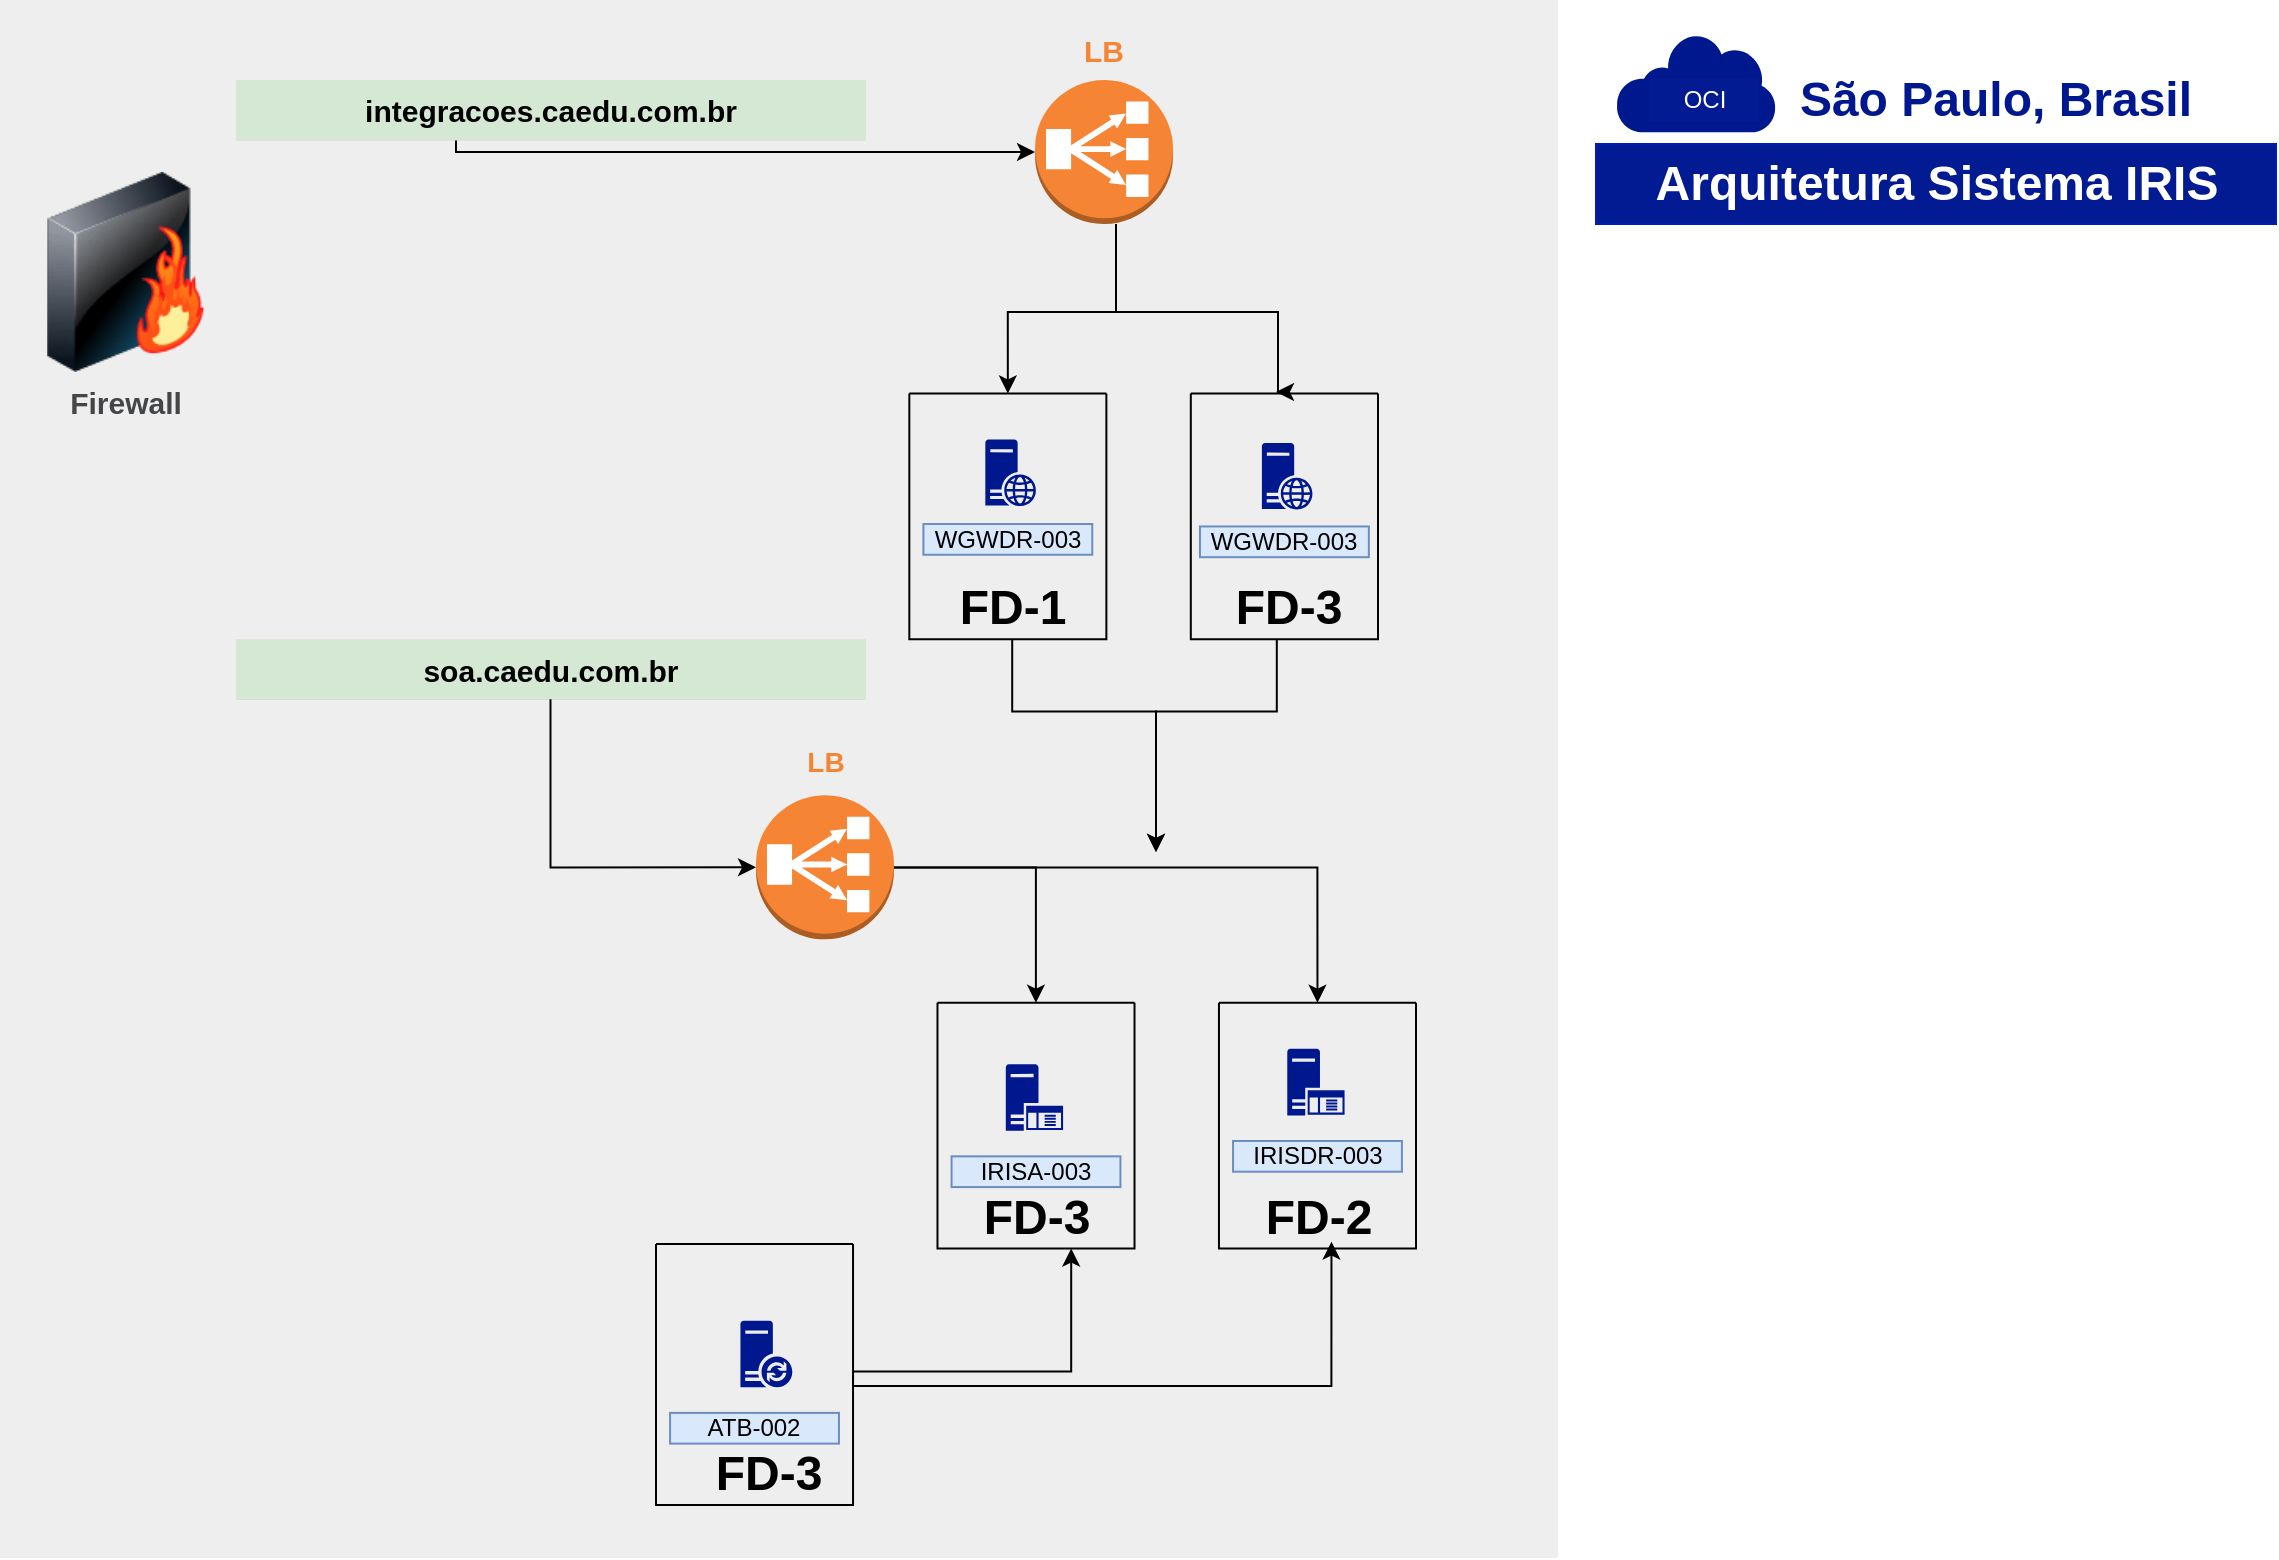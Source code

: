 <mxfile version="24.8.3" pages="2">
  <diagram id="Ht1M8jgEwFfnCIfOTk4-" name="Servers">
    <mxGraphModel dx="2595" dy="791" grid="1" gridSize="10" guides="1" tooltips="1" connect="1" arrows="1" fold="1" page="1" pageScale="1" pageWidth="1169" pageHeight="827" math="0" shadow="0">
      <root>
        <mxCell id="0" />
        <mxCell id="1" parent="0" />
        <mxCell id="gw53NkRwrUZh59jhNFVr-45" value="" style="whiteSpace=wrap;html=1;aspect=fixed;fillColor=#eeeeee;strokeColor=none;" parent="1" vertex="1">
          <mxGeometry x="-1158" y="24" width="779" height="779" as="geometry" />
        </mxCell>
        <mxCell id="FJp2DH1XPy8yfojvaqBR-2" value="" style="sketch=0;aspect=fixed;pointerEvents=1;shadow=0;dashed=0;html=1;strokeColor=none;labelPosition=center;verticalLabelPosition=bottom;verticalAlign=top;align=center;fillColor=#00188D;shape=mxgraph.mscae.enterprise.internet" parent="1" vertex="1">
          <mxGeometry x="-350" y="40.55" width="80" height="49.6" as="geometry" />
        </mxCell>
        <mxCell id="FJp2DH1XPy8yfojvaqBR-3" value="OCI" style="text;html=1;align=center;verticalAlign=middle;whiteSpace=wrap;rounded=0;fillColor=#021a92;strokeColor=none;fontColor=#ffffff;" parent="1" vertex="1">
          <mxGeometry x="-333.5" y="63.15" width="55" height="21.4" as="geometry" />
        </mxCell>
        <mxCell id="gw53NkRwrUZh59jhNFVr-50" style="edgeStyle=orthogonalEdgeStyle;rounded=0;orthogonalLoop=1;jettySize=auto;html=1;" parent="1" source="FJp2DH1XPy8yfojvaqBR-58" target="gw53NkRwrUZh59jhNFVr-2" edge="1">
          <mxGeometry relative="1" as="geometry">
            <Array as="points">
              <mxPoint x="-930" y="100" />
            </Array>
          </mxGeometry>
        </mxCell>
        <mxCell id="FJp2DH1XPy8yfojvaqBR-58" value="&lt;h1 style=&quot;font-size: 15px;&quot;&gt;integracoes.caedu.com.br&lt;/h1&gt;" style="text;html=1;align=center;verticalAlign=middle;whiteSpace=wrap;rounded=0;strokeWidth=0;fontSize=15;fillColor=#d5e8d4;strokeColor=#82b366;" parent="1" vertex="1">
          <mxGeometry x="-1040" y="64" width="314.5" height="30" as="geometry" />
        </mxCell>
        <mxCell id="FJp2DH1XPy8yfojvaqBR-70" value="&lt;h1 style=&quot;font-size: 15px;&quot;&gt;soa.caedu.com.br&lt;/h1&gt;" style="text;html=1;align=center;verticalAlign=middle;whiteSpace=wrap;rounded=0;strokeWidth=0;fontSize=15;fillColor=#d5e8d4;strokeColor=#82b366;" parent="1" vertex="1">
          <mxGeometry x="-1040" y="343.62" width="314.5" height="30" as="geometry" />
        </mxCell>
        <mxCell id="gw53NkRwrUZh59jhNFVr-20" style="edgeStyle=orthogonalEdgeStyle;rounded=0;orthogonalLoop=1;jettySize=auto;html=1;" parent="1" source="gw53NkRwrUZh59jhNFVr-1" target="FJp2DH1XPy8yfojvaqBR-26" edge="1">
          <mxGeometry relative="1" as="geometry">
            <mxPoint x="-760" y="650" as="targetPoint" />
          </mxGeometry>
        </mxCell>
        <mxCell id="gw53NkRwrUZh59jhNFVr-31" style="edgeStyle=orthogonalEdgeStyle;rounded=0;orthogonalLoop=1;jettySize=auto;html=1;entryX=0.5;entryY=0;entryDx=0;entryDy=0;" parent="1" source="gw53NkRwrUZh59jhNFVr-1" target="FJp2DH1XPy8yfojvaqBR-31" edge="1">
          <mxGeometry relative="1" as="geometry" />
        </mxCell>
        <mxCell id="gw53NkRwrUZh59jhNFVr-1" value="" style="outlineConnect=0;dashed=0;verticalLabelPosition=bottom;verticalAlign=top;align=center;html=1;shape=mxgraph.aws3.classic_load_balancer;fillColor=#F58534;gradientColor=none;" parent="1" vertex="1">
          <mxGeometry x="-780" y="421.68" width="69" height="72" as="geometry" />
        </mxCell>
        <mxCell id="gw53NkRwrUZh59jhNFVr-57" style="edgeStyle=orthogonalEdgeStyle;rounded=0;orthogonalLoop=1;jettySize=auto;html=1;entryX=0.5;entryY=0;entryDx=0;entryDy=0;" parent="1" source="gw53NkRwrUZh59jhNFVr-2" target="FJp2DH1XPy8yfojvaqBR-18" edge="1">
          <mxGeometry relative="1" as="geometry">
            <Array as="points">
              <mxPoint x="-600" y="180" />
              <mxPoint x="-654" y="180" />
            </Array>
          </mxGeometry>
        </mxCell>
        <mxCell id="gw53NkRwrUZh59jhNFVr-58" style="edgeStyle=orthogonalEdgeStyle;rounded=0;orthogonalLoop=1;jettySize=auto;html=1;" parent="1" source="gw53NkRwrUZh59jhNFVr-2" edge="1">
          <mxGeometry relative="1" as="geometry">
            <mxPoint x="-520" y="220" as="targetPoint" />
            <Array as="points">
              <mxPoint x="-600" y="180" />
              <mxPoint x="-519" y="180" />
              <mxPoint x="-519" y="220" />
            </Array>
          </mxGeometry>
        </mxCell>
        <mxCell id="gw53NkRwrUZh59jhNFVr-2" value="" style="outlineConnect=0;dashed=0;verticalLabelPosition=bottom;verticalAlign=top;align=center;html=1;shape=mxgraph.aws3.classic_load_balancer;fillColor=#F58534;gradientColor=none;" parent="1" vertex="1">
          <mxGeometry x="-640.48" y="64" width="69" height="72" as="geometry" />
        </mxCell>
        <mxCell id="FJp2DH1XPy8yfojvaqBR-16" value="" style="swimlane;startSize=0;" parent="1" vertex="1">
          <mxGeometry x="-562.593" y="220.724" width="93.593" height="122.895" as="geometry" />
        </mxCell>
        <mxCell id="FJp2DH1XPy8yfojvaqBR-7" value="" style="sketch=0;aspect=fixed;pointerEvents=1;shadow=0;dashed=0;html=1;strokeColor=none;labelPosition=center;verticalLabelPosition=bottom;verticalAlign=top;align=center;fillColor=#00188D;shape=mxgraph.mscae.enterprise.web_server" parent="FJp2DH1XPy8yfojvaqBR-16" vertex="1">
          <mxGeometry x="35.537" y="24.724" width="25.333" height="33.333" as="geometry" />
        </mxCell>
        <mxCell id="gw53NkRwrUZh59jhNFVr-32" style="edgeStyle=orthogonalEdgeStyle;rounded=0;orthogonalLoop=1;jettySize=auto;html=1;" parent="FJp2DH1XPy8yfojvaqBR-16" source="FJp2DH1XPy8yfojvaqBR-23" edge="1">
          <mxGeometry relative="1" as="geometry">
            <mxPoint x="-17.407" y="229.276" as="targetPoint" />
            <Array as="points">
              <mxPoint x="43" y="159" />
              <mxPoint x="-17" y="159" />
            </Array>
          </mxGeometry>
        </mxCell>
        <mxCell id="FJp2DH1XPy8yfojvaqBR-23" value="FD-3" style="text;strokeColor=none;fillColor=none;html=1;fontSize=24;fontStyle=1;verticalAlign=middle;align=center;" parent="FJp2DH1XPy8yfojvaqBR-16" vertex="1">
          <mxGeometry x="13.722" y="92.171" width="70.37" height="30.724" as="geometry" />
        </mxCell>
        <mxCell id="FJp2DH1XPy8yfojvaqBR-24" value="WGWDR-003" style="text;html=1;align=center;verticalAlign=middle;whiteSpace=wrap;rounded=0;fillColor=#dae8fc;strokeColor=#6c8ebf;" parent="FJp2DH1XPy8yfojvaqBR-16" vertex="1">
          <mxGeometry x="4.574" y="66.505" width="84.444" height="15.362" as="geometry" />
        </mxCell>
        <mxCell id="FJp2DH1XPy8yfojvaqBR-18" value="" style="swimlane;startSize=0;" parent="1" vertex="1">
          <mxGeometry x="-703.333" y="220.724" width="98.519" height="122.895" as="geometry" />
        </mxCell>
        <mxCell id="FJp2DH1XPy8yfojvaqBR-19" value="" style="sketch=0;aspect=fixed;pointerEvents=1;shadow=0;dashed=0;html=1;strokeColor=none;labelPosition=center;verticalLabelPosition=bottom;verticalAlign=top;align=center;fillColor=#00188D;shape=mxgraph.mscae.enterprise.web_server" parent="FJp2DH1XPy8yfojvaqBR-18" vertex="1">
          <mxGeometry x="38" y="23.043" width="25.333" height="33.333" as="geometry" />
        </mxCell>
        <mxCell id="FJp2DH1XPy8yfojvaqBR-20" value="WGWDR-003" style="text;html=1;align=center;verticalAlign=middle;whiteSpace=wrap;rounded=0;fillColor=#dae8fc;strokeColor=#6c8ebf;" parent="FJp2DH1XPy8yfojvaqBR-18" vertex="1">
          <mxGeometry x="7.037" y="65.288" width="84.444" height="15.362" as="geometry" />
        </mxCell>
        <mxCell id="gw53NkRwrUZh59jhNFVr-37" style="edgeStyle=orthogonalEdgeStyle;rounded=0;orthogonalLoop=1;jettySize=auto;html=1;" parent="FJp2DH1XPy8yfojvaqBR-18" source="FJp2DH1XPy8yfojvaqBR-22" edge="1">
          <mxGeometry relative="1" as="geometry">
            <mxPoint x="123.333" y="229.276" as="targetPoint" />
            <Array as="points">
              <mxPoint x="51" y="159" />
              <mxPoint x="123" y="159" />
            </Array>
          </mxGeometry>
        </mxCell>
        <mxCell id="FJp2DH1XPy8yfojvaqBR-22" value="FD-1" style="text;strokeColor=none;fillColor=none;html=1;fontSize=24;fontStyle=1;verticalAlign=middle;align=center;" parent="FJp2DH1XPy8yfojvaqBR-18" vertex="1">
          <mxGeometry x="16.185" y="92.171" width="70.37" height="30.724" as="geometry" />
        </mxCell>
        <mxCell id="FJp2DH1XPy8yfojvaqBR-26" value="" style="swimlane;startSize=0;" parent="1" vertex="1">
          <mxGeometry x="-689.259" y="525.363" width="98.519" height="122.895" as="geometry" />
        </mxCell>
        <mxCell id="FJp2DH1XPy8yfojvaqBR-28" value="IRISA-003" style="text;html=1;align=center;verticalAlign=middle;whiteSpace=wrap;rounded=0;fillColor=#dae8fc;strokeColor=#6c8ebf;" parent="FJp2DH1XPy8yfojvaqBR-26" vertex="1">
          <mxGeometry x="7.037" y="76.809" width="84.444" height="15.362" as="geometry" />
        </mxCell>
        <mxCell id="FJp2DH1XPy8yfojvaqBR-29" value="FD-3" style="text;strokeColor=none;fillColor=none;html=1;fontSize=24;fontStyle=1;verticalAlign=middle;align=center;" parent="FJp2DH1XPy8yfojvaqBR-26" vertex="1">
          <mxGeometry x="14.074" y="92.171" width="70.37" height="30.724" as="geometry" />
        </mxCell>
        <mxCell id="FJp2DH1XPy8yfojvaqBR-30" value="" style="sketch=0;aspect=fixed;pointerEvents=1;shadow=0;dashed=0;html=1;strokeColor=none;labelPosition=center;verticalLabelPosition=bottom;verticalAlign=top;align=center;fillColor=#00188D;shape=mxgraph.mscae.enterprise.application_server" parent="FJp2DH1XPy8yfojvaqBR-26" vertex="1">
          <mxGeometry x="34.13" y="30.724" width="28.667" height="33.333" as="geometry" />
        </mxCell>
        <mxCell id="FJp2DH1XPy8yfojvaqBR-31" value="" style="swimlane;startSize=0;" parent="1" vertex="1">
          <mxGeometry x="-548.519" y="525.363" width="98.519" height="122.895" as="geometry" />
        </mxCell>
        <mxCell id="FJp2DH1XPy8yfojvaqBR-32" value="IRISDR-003" style="text;html=1;align=center;verticalAlign=middle;whiteSpace=wrap;rounded=0;fillColor=#dae8fc;strokeColor=#6c8ebf;" parent="FJp2DH1XPy8yfojvaqBR-31" vertex="1">
          <mxGeometry x="7.037" y="69.129" width="84.444" height="15.362" as="geometry" />
        </mxCell>
        <mxCell id="FJp2DH1XPy8yfojvaqBR-33" value="FD-2" style="text;strokeColor=none;fillColor=none;html=1;fontSize=24;fontStyle=1;verticalAlign=middle;align=center;" parent="FJp2DH1XPy8yfojvaqBR-31" vertex="1">
          <mxGeometry x="14.074" y="92.171" width="70.37" height="30.724" as="geometry" />
        </mxCell>
        <mxCell id="FJp2DH1XPy8yfojvaqBR-34" value="" style="sketch=0;aspect=fixed;pointerEvents=1;shadow=0;dashed=0;html=1;strokeColor=none;labelPosition=center;verticalLabelPosition=bottom;verticalAlign=top;align=center;fillColor=#00188D;shape=mxgraph.mscae.enterprise.application_server" parent="FJp2DH1XPy8yfojvaqBR-31" vertex="1">
          <mxGeometry x="34.13" y="23.043" width="28.667" height="33.333" as="geometry" />
        </mxCell>
        <mxCell id="2vRvtt7HE-uhfXKZ5bNP-2" style="edgeStyle=orthogonalEdgeStyle;rounded=0;orthogonalLoop=1;jettySize=auto;html=1;entryX=0.75;entryY=1;entryDx=0;entryDy=0;" parent="1" source="FJp2DH1XPy8yfojvaqBR-35" target="FJp2DH1XPy8yfojvaqBR-29" edge="1">
          <mxGeometry relative="1" as="geometry">
            <mxPoint x="-562.593" y="709.706" as="targetPoint" />
            <Array as="points">
              <mxPoint x="-622.407" y="709.706" />
            </Array>
          </mxGeometry>
        </mxCell>
        <mxCell id="FJp2DH1XPy8yfojvaqBR-35" value="" style="swimlane;startSize=0;fillColor=default;" parent="1" vertex="1">
          <mxGeometry x="-830" y="645.954" width="98.519" height="130.576" as="geometry" />
        </mxCell>
        <mxCell id="FJp2DH1XPy8yfojvaqBR-36" value="ATB-002" style="text;html=1;align=center;verticalAlign=middle;whiteSpace=wrap;rounded=0;fillColor=#dae8fc;strokeColor=#6c8ebf;" parent="FJp2DH1XPy8yfojvaqBR-35" vertex="1">
          <mxGeometry x="7.037" y="84.49" width="84.444" height="15.362" as="geometry" />
        </mxCell>
        <mxCell id="FJp2DH1XPy8yfojvaqBR-37" value="FD-3" style="text;strokeColor=none;fillColor=none;html=1;fontSize=24;fontStyle=1;verticalAlign=middle;align=center;" parent="FJp2DH1XPy8yfojvaqBR-35" vertex="1">
          <mxGeometry x="20.759" y="99.852" width="70.37" height="30.724" as="geometry" />
        </mxCell>
        <mxCell id="FJp2DH1XPy8yfojvaqBR-39" value="" style="sketch=0;aspect=fixed;pointerEvents=1;shadow=0;dashed=0;html=1;strokeColor=none;labelPosition=center;verticalLabelPosition=bottom;verticalAlign=top;align=center;fillColor=#00188D;shape=mxgraph.mscae.enterprise.database_synchronization;direction=east;" parent="FJp2DH1XPy8yfojvaqBR-35" vertex="1">
          <mxGeometry x="42.222" y="38.405" width="26" height="33.333" as="geometry" />
        </mxCell>
        <mxCell id="2vRvtt7HE-uhfXKZ5bNP-3" value="" style="line;strokeWidth=2;html=1;" parent="1" vertex="1">
          <mxGeometry x="-576.667" y="525.366" width="14.074" as="geometry" />
        </mxCell>
        <mxCell id="2vRvtt7HE-uhfXKZ5bNP-10" style="edgeStyle=orthogonalEdgeStyle;rounded=0;orthogonalLoop=1;jettySize=auto;html=1;entryX=0.571;entryY=0.972;entryDx=0;entryDy=0;entryPerimeter=0;exitX=1;exitY=0.5;exitDx=0;exitDy=0;" parent="1" source="FJp2DH1XPy8yfojvaqBR-35" target="FJp2DH1XPy8yfojvaqBR-31" edge="1">
          <mxGeometry relative="1" as="geometry">
            <mxPoint x="-615.37" y="655.939" as="targetPoint" />
            <mxPoint x="-724.444" y="717.387" as="sourcePoint" />
            <Array as="points">
              <mxPoint x="-731" y="717" />
              <mxPoint x="-492" y="717" />
            </Array>
          </mxGeometry>
        </mxCell>
        <mxCell id="gw53NkRwrUZh59jhNFVr-14" style="edgeStyle=orthogonalEdgeStyle;rounded=0;orthogonalLoop=1;jettySize=auto;html=1;entryX=0;entryY=0.5;entryDx=0;entryDy=0;entryPerimeter=0;" parent="1" source="FJp2DH1XPy8yfojvaqBR-70" target="gw53NkRwrUZh59jhNFVr-1" edge="1">
          <mxGeometry relative="1" as="geometry" />
        </mxCell>
        <mxCell id="gw53NkRwrUZh59jhNFVr-43" value="Arquitetura Sistema IRIS" style="text;strokeColor=#001DBC;fillColor=#021a92;html=1;fontSize=24;fontStyle=1;verticalAlign=middle;align=center;fontColor=#ffffff;" parent="1" vertex="1">
          <mxGeometry x="-360" y="96" width="340" height="40" as="geometry" />
        </mxCell>
        <mxCell id="gw53NkRwrUZh59jhNFVr-44" value="&lt;h1&gt;São Paulo, Brasil&lt;/h1&gt;" style="text;html=1;align=center;verticalAlign=middle;whiteSpace=wrap;rounded=0;fontColor=#00188f;" parent="1" vertex="1">
          <mxGeometry x="-280" y="58.85" width="240" height="30" as="geometry" />
        </mxCell>
        <mxCell id="gw53NkRwrUZh59jhNFVr-48" value="LB" style="text;html=1;align=center;verticalAlign=middle;whiteSpace=wrap;rounded=0;fontColor=#f58534;fontStyle=1;fontSize=14;" parent="1" vertex="1">
          <mxGeometry x="-765.5" y="389.5" width="40" height="30" as="geometry" />
        </mxCell>
        <mxCell id="gw53NkRwrUZh59jhNFVr-49" value="LB" style="text;html=1;align=center;verticalAlign=middle;whiteSpace=wrap;rounded=0;fontColor=#f58534;fontStyle=1;fontSize=15;" parent="1" vertex="1">
          <mxGeometry x="-620.98" y="34.0" width="30" height="30" as="geometry" />
        </mxCell>
        <mxCell id="ishIpM6LaKzPjo9WIUcK-2" value="" style="image;html=1;image=img/lib/clip_art/networking/Firewall-page1_128x128.png" vertex="1" parent="1">
          <mxGeometry x="-1150" y="110" width="110" height="100" as="geometry" />
        </mxCell>
        <mxCell id="opvDaBxKPn2LwsBvFDxx-4" value="Firewall" style="text;html=1;align=center;verticalAlign=middle;whiteSpace=wrap;rounded=0;fontColor=#444547;fontStyle=1;fontSize=15;" vertex="1" parent="1">
          <mxGeometry x="-1130" y="210" width="70" height="30.72" as="geometry" />
        </mxCell>
      </root>
    </mxGraphModel>
  </diagram>
  <diagram name="Mount" id="mL_YBdM7BIY4BRjCC35T">
    <mxGraphModel dx="2595" dy="791" grid="1" gridSize="10" guides="1" tooltips="1" connect="1" arrows="1" fold="1" page="1" pageScale="1" pageWidth="1169" pageHeight="827" math="0" shadow="0">
      <root>
        <mxCell id="jRntY2y1DBGPs_HSTuUF-0" />
        <mxCell id="jRntY2y1DBGPs_HSTuUF-1" parent="jRntY2y1DBGPs_HSTuUF-0" />
        <mxCell id="jRntY2y1DBGPs_HSTuUF-2" value="" style="whiteSpace=wrap;html=1;aspect=fixed;fillColor=#eeeeee;strokeColor=none;fontColor=#000000;" parent="jRntY2y1DBGPs_HSTuUF-1" vertex="1">
          <mxGeometry x="-1160" y="20" width="690" height="690" as="geometry" />
        </mxCell>
        <mxCell id="jRntY2y1DBGPs_HSTuUF-3" value="" style="sketch=0;aspect=fixed;pointerEvents=1;shadow=0;dashed=0;html=1;strokeColor=none;labelPosition=center;verticalLabelPosition=bottom;verticalAlign=top;align=center;fillColor=#00188D;shape=mxgraph.mscae.enterprise.internet" parent="jRntY2y1DBGPs_HSTuUF-1" vertex="1">
          <mxGeometry x="-400" y="60" width="80" height="49.6" as="geometry" />
        </mxCell>
        <mxCell id="jRntY2y1DBGPs_HSTuUF-4" value="OCI" style="text;html=1;align=center;verticalAlign=middle;whiteSpace=wrap;rounded=0;fillColor=#021a92;strokeColor=none;fontColor=#ffffff;" parent="jRntY2y1DBGPs_HSTuUF-1" vertex="1">
          <mxGeometry x="-383.5" y="82.6" width="55" height="21.4" as="geometry" />
        </mxCell>
        <mxCell id="jRntY2y1DBGPs_HSTuUF-40" value="Arquitetura Sistema IRIS" style="text;strokeColor=#001DBC;fillColor=#021a92;html=1;fontSize=24;fontStyle=1;verticalAlign=middle;align=center;fontColor=#ffffff;" parent="jRntY2y1DBGPs_HSTuUF-1" vertex="1">
          <mxGeometry x="-410" y="115.45" width="340" height="40" as="geometry" />
        </mxCell>
        <mxCell id="jRntY2y1DBGPs_HSTuUF-41" value="&lt;h1&gt;São Paulo, Brasil&lt;/h1&gt;" style="text;html=1;align=center;verticalAlign=middle;whiteSpace=wrap;rounded=0;fontColor=#00188f;" parent="jRntY2y1DBGPs_HSTuUF-1" vertex="1">
          <mxGeometry x="-330" y="78.3" width="240" height="30" as="geometry" />
        </mxCell>
        <mxCell id="9czmOt8Oz8Z2THY0wquh-16" value="Mount" style="shape=table;startSize=30;container=1;collapsible=0;childLayout=tableLayout;fixedRows=1;rowLines=0;fontStyle=0;strokeColor=#001DBC;fontSize=16;shadow=1;align=center;verticalAlign=middle;fontFamily=Helvetica;fontColor=#f9f0f0;fillColor=#0050ef;" vertex="1" parent="jRntY2y1DBGPs_HSTuUF-1">
          <mxGeometry x="-1134.95" y="55" width="624.8" height="625" as="geometry" />
        </mxCell>
        <mxCell id="9czmOt8Oz8Z2THY0wquh-20" value="" style="shape=tableRow;horizontal=0;startSize=0;swimlaneHead=0;swimlaneBody=0;top=0;left=0;bottom=0;right=0;collapsible=0;dropTarget=0;fillColor=none;points=[[0,0.5],[1,0.5]];portConstraint=eastwest;strokeColor=inherit;fontSize=16;shadow=1;align=center;verticalAlign=middle;fontFamily=Helvetica;fontColor=#ffffff;" vertex="1" parent="9czmOt8Oz8Z2THY0wquh-16">
          <mxGeometry y="30" width="624.8" height="30" as="geometry" />
        </mxCell>
        <mxCell id="9czmOt8Oz8Z2THY0wquh-21" value="/dev" style="shape=partialRectangle;html=1;whiteSpace=wrap;connectable=0;fillColor=none;top=0;left=0;bottom=0;right=0;overflow=hidden;strokeColor=inherit;fontSize=16;shadow=1;align=center;verticalAlign=middle;fontFamily=Helvetica;fontColor=#0E1433;" vertex="1" parent="9czmOt8Oz8Z2THY0wquh-20">
          <mxGeometry width="390" height="30" as="geometry">
            <mxRectangle width="390" height="30" as="alternateBounds" />
          </mxGeometry>
        </mxCell>
        <mxCell id="9czmOt8Oz8Z2THY0wquh-22" value="/dbcache" style="shape=partialRectangle;html=1;whiteSpace=wrap;connectable=0;fillColor=none;top=0;left=0;bottom=0;right=0;align=left;spacingLeft=6;overflow=hidden;strokeColor=inherit;fontSize=16;shadow=1;verticalAlign=middle;fontFamily=Helvetica;fontColor=#0E1433;" vertex="1" parent="9czmOt8Oz8Z2THY0wquh-20">
          <mxGeometry x="390" width="235" height="30" as="geometry">
            <mxRectangle width="235" height="30" as="alternateBounds" />
          </mxGeometry>
        </mxCell>
        <mxCell id="9czmOt8Oz8Z2THY0wquh-23" value="" style="shape=tableRow;horizontal=0;startSize=0;swimlaneHead=0;swimlaneBody=0;top=0;left=0;bottom=0;right=0;collapsible=0;dropTarget=0;fillColor=none;points=[[0,0.5],[1,0.5]];portConstraint=eastwest;strokeColor=inherit;fontSize=16;shadow=1;align=center;verticalAlign=middle;fontFamily=Helvetica;fontColor=#ffffff;" vertex="1" parent="9czmOt8Oz8Z2THY0wquh-16">
          <mxGeometry y="60" width="624.8" height="30" as="geometry" />
        </mxCell>
        <mxCell id="9czmOt8Oz8Z2THY0wquh-24" value="/dev" style="shape=partialRectangle;html=1;whiteSpace=wrap;connectable=0;fillColor=none;top=0;left=0;bottom=0;right=0;overflow=hidden;strokeColor=inherit;fontSize=16;shadow=1;align=center;verticalAlign=middle;fontFamily=Helvetica;fontColor=#0E1433;" vertex="1" parent="9czmOt8Oz8Z2THY0wquh-23">
          <mxGeometry width="390" height="30" as="geometry">
            <mxRectangle width="390" height="30" as="alternateBounds" />
          </mxGeometry>
        </mxCell>
        <mxCell id="9czmOt8Oz8Z2THY0wquh-25" value="/opt" style="shape=partialRectangle;html=1;whiteSpace=wrap;connectable=0;fillColor=none;top=0;left=0;bottom=0;right=0;align=left;spacingLeft=6;overflow=hidden;strokeColor=inherit;fontSize=16;shadow=1;verticalAlign=middle;fontFamily=Helvetica;fontColor=#0E1433;" vertex="1" parent="9czmOt8Oz8Z2THY0wquh-23">
          <mxGeometry x="390" width="235" height="30" as="geometry">
            <mxRectangle width="235" height="30" as="alternateBounds" />
          </mxGeometry>
        </mxCell>
        <mxCell id="9czmOt8Oz8Z2THY0wquh-26" value="" style="shape=tableRow;horizontal=0;startSize=0;swimlaneHead=0;swimlaneBody=0;top=0;left=0;bottom=0;right=0;collapsible=0;dropTarget=0;fillColor=none;points=[[0,0.5],[1,0.5]];portConstraint=eastwest;strokeColor=inherit;fontSize=16;shadow=1;align=center;verticalAlign=middle;fontFamily=Helvetica;fontColor=#ffffff;" vertex="1" parent="9czmOt8Oz8Z2THY0wquh-16">
          <mxGeometry y="90" width="624.8" height="30" as="geometry" />
        </mxCell>
        <mxCell id="9czmOt8Oz8Z2THY0wquh-27" value="/dev" style="shape=partialRectangle;html=1;whiteSpace=wrap;connectable=0;fillColor=none;top=0;left=0;bottom=0;right=0;overflow=hidden;strokeColor=inherit;fontSize=16;shadow=1;align=center;verticalAlign=middle;fontFamily=Helvetica;fontColor=#0E1433;" vertex="1" parent="9czmOt8Oz8Z2THY0wquh-26">
          <mxGeometry width="390" height="30" as="geometry">
            <mxRectangle width="390" height="30" as="alternateBounds" />
          </mxGeometry>
        </mxCell>
        <mxCell id="9czmOt8Oz8Z2THY0wquh-28" value="/backup" style="shape=partialRectangle;html=1;whiteSpace=wrap;connectable=0;fillColor=none;top=0;left=0;bottom=0;right=0;align=left;spacingLeft=6;overflow=hidden;strokeColor=inherit;fontSize=16;shadow=1;verticalAlign=middle;fontFamily=Helvetica;fontColor=#0E1433;" vertex="1" parent="9czmOt8Oz8Z2THY0wquh-26">
          <mxGeometry x="390" width="235" height="30" as="geometry">
            <mxRectangle width="235" height="30" as="alternateBounds" />
          </mxGeometry>
        </mxCell>
        <mxCell id="9czmOt8Oz8Z2THY0wquh-29" value="" style="shape=tableRow;horizontal=0;startSize=0;swimlaneHead=0;swimlaneBody=0;top=0;left=0;bottom=0;right=0;collapsible=0;dropTarget=0;fillColor=none;points=[[0,0.5],[1,0.5]];portConstraint=eastwest;strokeColor=inherit;fontSize=16;shadow=1;align=center;verticalAlign=middle;fontFamily=Helvetica;fontColor=#ffffff;" vertex="1" parent="9czmOt8Oz8Z2THY0wquh-16">
          <mxGeometry y="120" width="624.8" height="25" as="geometry" />
        </mxCell>
        <mxCell id="9czmOt8Oz8Z2THY0wquh-30" value="/dev" style="shape=partialRectangle;html=1;whiteSpace=wrap;connectable=0;fillColor=none;top=0;left=0;bottom=0;right=0;overflow=hidden;strokeColor=inherit;fontSize=16;shadow=1;align=center;verticalAlign=middle;fontFamily=Helvetica;fontColor=#0E1433;" vertex="1" parent="9czmOt8Oz8Z2THY0wquh-29">
          <mxGeometry width="390" height="25" as="geometry">
            <mxRectangle width="390" height="25" as="alternateBounds" />
          </mxGeometry>
        </mxCell>
        <mxCell id="9czmOt8Oz8Z2THY0wquh-31" value="/journal" style="shape=partialRectangle;html=1;whiteSpace=wrap;connectable=0;fillColor=none;top=0;left=0;bottom=0;right=0;align=left;spacingLeft=6;overflow=hidden;strokeColor=inherit;fontSize=16;shadow=1;verticalAlign=middle;fontFamily=Helvetica;fontColor=#0E1433;" vertex="1" parent="9czmOt8Oz8Z2THY0wquh-29">
          <mxGeometry x="390" width="235" height="25" as="geometry">
            <mxRectangle width="235" height="25" as="alternateBounds" />
          </mxGeometry>
        </mxCell>
        <mxCell id="2ssn58mQruI6hJM0S7Oc-0" value="" style="shape=tableRow;horizontal=0;startSize=0;swimlaneHead=0;swimlaneBody=0;top=0;left=0;bottom=0;right=0;collapsible=0;dropTarget=0;fillColor=none;points=[[0,0.5],[1,0.5]];portConstraint=eastwest;strokeColor=inherit;fontSize=16;shadow=1;align=center;verticalAlign=middle;fontFamily=Helvetica;fontColor=#ffffff;" vertex="1" parent="9czmOt8Oz8Z2THY0wquh-16">
          <mxGeometry y="145" width="624.8" height="30" as="geometry" />
        </mxCell>
        <mxCell id="2ssn58mQruI6hJM0S7Oc-1" value="/dev" style="shape=partialRectangle;html=1;whiteSpace=wrap;connectable=0;fillColor=none;top=0;left=0;bottom=0;right=0;overflow=hidden;strokeColor=inherit;fontSize=16;shadow=1;align=center;verticalAlign=middle;fontFamily=Helvetica;fontColor=#0E1433;" vertex="1" parent="2ssn58mQruI6hJM0S7Oc-0">
          <mxGeometry width="390" height="30" as="geometry">
            <mxRectangle width="390" height="30" as="alternateBounds" />
          </mxGeometry>
        </mxCell>
        <mxCell id="2ssn58mQruI6hJM0S7Oc-2" value="/journal_sec" style="shape=partialRectangle;html=1;whiteSpace=wrap;connectable=0;fillColor=none;top=0;left=0;bottom=0;right=0;align=left;spacingLeft=6;overflow=hidden;strokeColor=inherit;fontSize=16;shadow=1;verticalAlign=middle;fontFamily=Helvetica;fontColor=#0E1433;" vertex="1" parent="2ssn58mQruI6hJM0S7Oc-0">
          <mxGeometry x="390" width="235" height="30" as="geometry">
            <mxRectangle width="235" height="30" as="alternateBounds" />
          </mxGeometry>
        </mxCell>
        <mxCell id="2ssn58mQruI6hJM0S7Oc-3" value="" style="shape=tableRow;horizontal=0;startSize=0;swimlaneHead=0;swimlaneBody=0;top=0;left=0;bottom=0;right=0;collapsible=0;dropTarget=0;fillColor=none;points=[[0,0.5],[1,0.5]];portConstraint=eastwest;strokeColor=inherit;fontSize=16;shadow=1;align=center;verticalAlign=middle;fontFamily=Helvetica;fontColor=#ffffff;" vertex="1" parent="9czmOt8Oz8Z2THY0wquh-16">
          <mxGeometry y="175" width="624.8" height="30" as="geometry" />
        </mxCell>
        <mxCell id="2ssn58mQruI6hJM0S7Oc-4" value="/dev" style="shape=partialRectangle;html=1;whiteSpace=wrap;connectable=0;fillColor=none;top=0;left=0;bottom=0;right=0;overflow=hidden;strokeColor=inherit;fontSize=16;shadow=1;align=center;verticalAlign=middle;fontFamily=Helvetica;fontColor=#0E1433;" vertex="1" parent="2ssn58mQruI6hJM0S7Oc-3">
          <mxGeometry width="390" height="30" as="geometry">
            <mxRectangle width="390" height="30" as="alternateBounds" />
          </mxGeometry>
        </mxCell>
        <mxCell id="2ssn58mQruI6hJM0S7Oc-5" value="/swapfile01" style="shape=partialRectangle;html=1;whiteSpace=wrap;connectable=0;fillColor=none;top=0;left=0;bottom=0;right=0;align=left;spacingLeft=6;overflow=hidden;strokeColor=inherit;fontSize=16;shadow=1;verticalAlign=middle;fontFamily=Helvetica;fontColor=#0E1433;" vertex="1" parent="2ssn58mQruI6hJM0S7Oc-3">
          <mxGeometry x="390" width="235" height="30" as="geometry">
            <mxRectangle width="235" height="30" as="alternateBounds" />
          </mxGeometry>
        </mxCell>
        <mxCell id="2ssn58mQruI6hJM0S7Oc-6" value="" style="shape=tableRow;horizontal=0;startSize=0;swimlaneHead=0;swimlaneBody=0;top=0;left=0;bottom=0;right=0;collapsible=0;dropTarget=0;fillColor=none;points=[[0,0.5],[1,0.5]];portConstraint=eastwest;strokeColor=inherit;fontSize=16;shadow=1;align=center;verticalAlign=middle;fontFamily=Helvetica;fontColor=#ffffff;" vertex="1" parent="9czmOt8Oz8Z2THY0wquh-16">
          <mxGeometry y="205" width="624.8" height="30" as="geometry" />
        </mxCell>
        <mxCell id="2ssn58mQruI6hJM0S7Oc-7" value="CIFS - //caedu-prod-fs.ccp.caedu/gp-producao" style="shape=partialRectangle;html=1;whiteSpace=wrap;connectable=0;fillColor=none;top=0;left=0;bottom=0;right=0;overflow=hidden;strokeColor=inherit;fontSize=16;shadow=1;align=center;verticalAlign=middle;fontFamily=Helvetica;fontColor=#0E1433;" vertex="1" parent="2ssn58mQruI6hJM0S7Oc-6">
          <mxGeometry width="390" height="30" as="geometry">
            <mxRectangle width="390" height="30" as="alternateBounds" />
          </mxGeometry>
        </mxCell>
        <mxCell id="2ssn58mQruI6hJM0S7Oc-8" value="/mnt/shares/gp-prod-fs" style="shape=partialRectangle;html=1;whiteSpace=wrap;connectable=0;fillColor=none;top=0;left=0;bottom=0;right=0;align=left;spacingLeft=6;overflow=hidden;strokeColor=inherit;fontSize=16;shadow=1;verticalAlign=middle;fontFamily=Helvetica;fontColor=#0E1433;" vertex="1" parent="2ssn58mQruI6hJM0S7Oc-6">
          <mxGeometry x="390" width="235" height="30" as="geometry">
            <mxRectangle width="235" height="30" as="alternateBounds" />
          </mxGeometry>
        </mxCell>
        <mxCell id="2ssn58mQruI6hJM0S7Oc-9" value="" style="shape=tableRow;horizontal=0;startSize=0;swimlaneHead=0;swimlaneBody=0;top=0;left=0;bottom=0;right=0;collapsible=0;dropTarget=0;fillColor=none;points=[[0,0.5],[1,0.5]];portConstraint=eastwest;strokeColor=inherit;fontSize=16;shadow=1;align=center;verticalAlign=middle;fontFamily=Helvetica;fontColor=#ffffff;" vertex="1" parent="9czmOt8Oz8Z2THY0wquh-16">
          <mxGeometry y="235" width="624.8" height="30" as="geometry" />
        </mxCell>
        <mxCell id="2ssn58mQruI6hJM0S7Oc-10" value="CIFS - //caedu-prod-fs.ccp.caedu/BKP_IRIS" style="shape=partialRectangle;html=1;whiteSpace=wrap;connectable=0;fillColor=none;top=0;left=0;bottom=0;right=0;overflow=hidden;strokeColor=inherit;fontSize=16;shadow=1;align=center;verticalAlign=middle;fontFamily=Helvetica;fontColor=#0E1433;" vertex="1" parent="2ssn58mQruI6hJM0S7Oc-9">
          <mxGeometry width="390" height="30" as="geometry">
            <mxRectangle width="390" height="30" as="alternateBounds" />
          </mxGeometry>
        </mxCell>
        <mxCell id="2ssn58mQruI6hJM0S7Oc-11" value="/mnt/shares/BKP_IRIS" style="shape=partialRectangle;html=1;whiteSpace=wrap;connectable=0;fillColor=none;top=0;left=0;bottom=0;right=0;align=left;spacingLeft=6;overflow=hidden;strokeColor=inherit;fontSize=16;shadow=1;verticalAlign=middle;fontFamily=Helvetica;fontColor=#0E1433;" vertex="1" parent="2ssn58mQruI6hJM0S7Oc-9">
          <mxGeometry x="390" width="235" height="30" as="geometry">
            <mxRectangle width="235" height="30" as="alternateBounds" />
          </mxGeometry>
        </mxCell>
        <mxCell id="2ssn58mQruI6hJM0S7Oc-12" value="" style="shape=tableRow;horizontal=0;startSize=0;swimlaneHead=0;swimlaneBody=0;top=0;left=0;bottom=0;right=0;collapsible=0;dropTarget=0;fillColor=none;points=[[0,0.5],[1,0.5]];portConstraint=eastwest;strokeColor=inherit;fontSize=16;shadow=1;align=center;verticalAlign=middle;fontFamily=Helvetica;fontColor=#ffffff;" vertex="1" parent="9czmOt8Oz8Z2THY0wquh-16">
          <mxGeometry y="265" width="624.8" height="30" as="geometry" />
        </mxCell>
        <mxCell id="2ssn58mQruI6hJM0S7Oc-13" value="CIFS - //caedu-easy-001/arquivos" style="shape=partialRectangle;html=1;whiteSpace=wrap;connectable=0;fillColor=none;top=0;left=0;bottom=0;right=0;overflow=hidden;strokeColor=inherit;fontSize=16;shadow=1;align=center;verticalAlign=middle;fontFamily=Helvetica;fontColor=#0E1433;" vertex="1" parent="2ssn58mQruI6hJM0S7Oc-12">
          <mxGeometry width="390" height="30" as="geometry">
            <mxRectangle width="390" height="30" as="alternateBounds" />
          </mxGeometry>
        </mxCell>
        <mxCell id="2ssn58mQruI6hJM0S7Oc-14" value="/mnt/shares/EasyCollector" style="shape=partialRectangle;html=1;whiteSpace=wrap;connectable=0;fillColor=none;top=0;left=0;bottom=0;right=0;align=left;spacingLeft=6;overflow=hidden;strokeColor=inherit;fontSize=16;shadow=1;verticalAlign=middle;fontFamily=Helvetica;fontColor=#0E1433;" vertex="1" parent="2ssn58mQruI6hJM0S7Oc-12">
          <mxGeometry x="390" width="235" height="30" as="geometry">
            <mxRectangle width="235" height="30" as="alternateBounds" />
          </mxGeometry>
        </mxCell>
        <mxCell id="2ssn58mQruI6hJM0S7Oc-15" value="" style="shape=tableRow;horizontal=0;startSize=0;swimlaneHead=0;swimlaneBody=0;top=0;left=0;bottom=0;right=0;collapsible=0;dropTarget=0;fillColor=none;points=[[0,0.5],[1,0.5]];portConstraint=eastwest;strokeColor=inherit;fontSize=16;shadow=1;align=center;verticalAlign=middle;fontFamily=Helvetica;fontColor=#ffffff;" vertex="1" parent="9czmOt8Oz8Z2THY0wquh-16">
          <mxGeometry y="295" width="624.8" height="30" as="geometry" />
        </mxCell>
        <mxCell id="2ssn58mQruI6hJM0S7Oc-16" value="CIFS - //caedu-prod-fs.ccp.caedu/iam" style="shape=partialRectangle;html=1;whiteSpace=wrap;connectable=0;fillColor=none;top=0;left=0;bottom=0;right=0;overflow=hidden;strokeColor=inherit;fontSize=16;shadow=1;align=center;verticalAlign=middle;fontFamily=Helvetica;fontColor=#0E1433;" vertex="1" parent="2ssn58mQruI6hJM0S7Oc-15">
          <mxGeometry width="390" height="30" as="geometry">
            <mxRectangle width="390" height="30" as="alternateBounds" />
          </mxGeometry>
        </mxCell>
        <mxCell id="2ssn58mQruI6hJM0S7Oc-17" value="/mnt/shares/iam" style="shape=partialRectangle;html=1;whiteSpace=wrap;connectable=0;fillColor=none;top=0;left=0;bottom=0;right=0;align=left;spacingLeft=6;overflow=hidden;strokeColor=inherit;fontSize=16;shadow=1;verticalAlign=middle;fontFamily=Helvetica;fontColor=#0E1433;" vertex="1" parent="2ssn58mQruI6hJM0S7Oc-15">
          <mxGeometry x="390" width="235" height="30" as="geometry">
            <mxRectangle width="235" height="30" as="alternateBounds" />
          </mxGeometry>
        </mxCell>
        <mxCell id="2ssn58mQruI6hJM0S7Oc-18" value="" style="shape=tableRow;horizontal=0;startSize=0;swimlaneHead=0;swimlaneBody=0;top=0;left=0;bottom=0;right=0;collapsible=0;dropTarget=0;fillColor=none;points=[[0,0.5],[1,0.5]];portConstraint=eastwest;strokeColor=inherit;fontSize=16;shadow=1;align=center;verticalAlign=middle;fontFamily=Helvetica;fontColor=#ffffff;" vertex="1" parent="9czmOt8Oz8Z2THY0wquh-16">
          <mxGeometry y="325" width="624.8" height="30" as="geometry" />
        </mxCell>
        <mxCell id="2ssn58mQruI6hJM0S7Oc-19" value="CIFS - //caedu-prod-fs.ccp.caedu/Bradesco_Van" style="shape=partialRectangle;html=1;whiteSpace=wrap;connectable=0;fillColor=none;top=0;left=0;bottom=0;right=0;overflow=hidden;strokeColor=inherit;fontSize=16;shadow=1;align=center;verticalAlign=middle;fontFamily=Helvetica;fontColor=#0E1433;" vertex="1" parent="2ssn58mQruI6hJM0S7Oc-18">
          <mxGeometry width="390" height="30" as="geometry">
            <mxRectangle width="390" height="30" as="alternateBounds" />
          </mxGeometry>
        </mxCell>
        <mxCell id="2ssn58mQruI6hJM0S7Oc-20" value="/mnt/shares/bradesco_van" style="shape=partialRectangle;html=1;whiteSpace=wrap;connectable=0;fillColor=none;top=0;left=0;bottom=0;right=0;align=left;spacingLeft=6;overflow=hidden;strokeColor=inherit;fontSize=16;shadow=1;verticalAlign=middle;fontFamily=Helvetica;fontColor=#0E1433;" vertex="1" parent="2ssn58mQruI6hJM0S7Oc-18">
          <mxGeometry x="390" width="235" height="30" as="geometry">
            <mxRectangle width="235" height="30" as="alternateBounds" />
          </mxGeometry>
        </mxCell>
        <mxCell id="2ssn58mQruI6hJM0S7Oc-45" value="" style="shape=tableRow;horizontal=0;startSize=0;swimlaneHead=0;swimlaneBody=0;top=0;left=0;bottom=0;right=0;collapsible=0;dropTarget=0;fillColor=none;points=[[0,0.5],[1,0.5]];portConstraint=eastwest;strokeColor=inherit;fontSize=16;shadow=1;align=center;verticalAlign=middle;fontFamily=Helvetica;fontColor=#ffffff;" vertex="1" parent="9czmOt8Oz8Z2THY0wquh-16">
          <mxGeometry y="355" width="624.8" height="30" as="geometry" />
        </mxCell>
        <mxCell id="2ssn58mQruI6hJM0S7Oc-46" value="CIFS - //caedu-prod-fs.ccp.caedu/itau&amp;nbsp;&amp;nbsp;" style="shape=partialRectangle;html=1;whiteSpace=wrap;connectable=0;fillColor=none;top=0;left=0;bottom=0;right=0;overflow=hidden;strokeColor=inherit;fontSize=16;shadow=1;align=center;verticalAlign=middle;fontFamily=Helvetica;fontColor=#0E1433;" vertex="1" parent="2ssn58mQruI6hJM0S7Oc-45">
          <mxGeometry width="390" height="30" as="geometry">
            <mxRectangle width="390" height="30" as="alternateBounds" />
          </mxGeometry>
        </mxCell>
        <mxCell id="2ssn58mQruI6hJM0S7Oc-47" value="/mnt/shares/itau_van" style="shape=partialRectangle;html=1;whiteSpace=wrap;connectable=0;fillColor=none;top=0;left=0;bottom=0;right=0;align=left;spacingLeft=6;overflow=hidden;strokeColor=inherit;fontSize=16;shadow=1;verticalAlign=middle;fontFamily=Helvetica;fontColor=#0E1433;" vertex="1" parent="2ssn58mQruI6hJM0S7Oc-45">
          <mxGeometry x="390" width="235" height="30" as="geometry">
            <mxRectangle width="235" height="30" as="alternateBounds" />
          </mxGeometry>
        </mxCell>
        <mxCell id="2ssn58mQruI6hJM0S7Oc-21" value="" style="shape=tableRow;horizontal=0;startSize=0;swimlaneHead=0;swimlaneBody=0;top=0;left=0;bottom=0;right=0;collapsible=0;dropTarget=0;fillColor=none;points=[[0,0.5],[1,0.5]];portConstraint=eastwest;strokeColor=inherit;fontSize=16;shadow=1;align=center;verticalAlign=middle;fontFamily=Helvetica;fontColor=#ffffff;" vertex="1" parent="9czmOt8Oz8Z2THY0wquh-16">
          <mxGeometry y="385" width="624.8" height="30" as="geometry" />
        </mxCell>
        <mxCell id="2ssn58mQruI6hJM0S7Oc-22" value="CIFS - //caedu-prod-fs.ccp.caedu/FTPIMPORTSYS" style="shape=partialRectangle;html=1;whiteSpace=wrap;connectable=0;fillColor=none;top=0;left=0;bottom=0;right=0;overflow=hidden;strokeColor=inherit;fontSize=16;shadow=1;align=center;verticalAlign=middle;fontFamily=Helvetica;fontColor=#0E1433;" vertex="1" parent="2ssn58mQruI6hJM0S7Oc-21">
          <mxGeometry width="390" height="30" as="geometry">
            <mxRectangle width="390" height="30" as="alternateBounds" />
          </mxGeometry>
        </mxCell>
        <mxCell id="2ssn58mQruI6hJM0S7Oc-23" value="/mnt/shares/ftp-importsys" style="shape=partialRectangle;html=1;whiteSpace=wrap;connectable=0;fillColor=none;top=0;left=0;bottom=0;right=0;align=left;spacingLeft=6;overflow=hidden;strokeColor=inherit;fontSize=16;shadow=1;verticalAlign=middle;fontFamily=Helvetica;fontColor=#0E1433;" vertex="1" parent="2ssn58mQruI6hJM0S7Oc-21">
          <mxGeometry x="390" width="235" height="30" as="geometry">
            <mxRectangle width="235" height="30" as="alternateBounds" />
          </mxGeometry>
        </mxCell>
        <mxCell id="2ssn58mQruI6hJM0S7Oc-24" value="" style="shape=tableRow;horizontal=0;startSize=0;swimlaneHead=0;swimlaneBody=0;top=0;left=0;bottom=0;right=0;collapsible=0;dropTarget=0;fillColor=none;points=[[0,0.5],[1,0.5]];portConstraint=eastwest;strokeColor=inherit;fontSize=16;shadow=1;align=center;verticalAlign=middle;fontFamily=Helvetica;fontColor=#ffffff;" vertex="1" parent="9czmOt8Oz8Z2THY0wquh-16">
          <mxGeometry y="415" width="624.8" height="30" as="geometry" />
        </mxCell>
        <mxCell id="2ssn58mQruI6hJM0S7Oc-25" value="CIFS - //caedu-prod-fs.ccp.caedu/Regulatorio&amp;nbsp;" style="shape=partialRectangle;html=1;whiteSpace=wrap;connectable=0;fillColor=none;top=0;left=0;bottom=0;right=0;overflow=hidden;strokeColor=inherit;fontSize=16;shadow=1;align=center;verticalAlign=middle;fontFamily=Helvetica;fontColor=#0E1433;" vertex="1" parent="2ssn58mQruI6hJM0S7Oc-24">
          <mxGeometry width="390" height="30" as="geometry">
            <mxRectangle width="390" height="30" as="alternateBounds" />
          </mxGeometry>
        </mxCell>
        <mxCell id="2ssn58mQruI6hJM0S7Oc-26" value="/mnt/shares/regulatorio" style="shape=partialRectangle;html=1;whiteSpace=wrap;connectable=0;fillColor=none;top=0;left=0;bottom=0;right=0;align=left;spacingLeft=6;overflow=hidden;strokeColor=inherit;fontSize=16;shadow=1;verticalAlign=middle;fontFamily=Helvetica;fontColor=#0E1433;" vertex="1" parent="2ssn58mQruI6hJM0S7Oc-24">
          <mxGeometry x="390" width="235" height="30" as="geometry">
            <mxRectangle width="235" height="30" as="alternateBounds" />
          </mxGeometry>
        </mxCell>
        <mxCell id="2ssn58mQruI6hJM0S7Oc-27" value="" style="shape=tableRow;horizontal=0;startSize=0;swimlaneHead=0;swimlaneBody=0;top=0;left=0;bottom=0;right=0;collapsible=0;dropTarget=0;fillColor=none;points=[[0,0.5],[1,0.5]];portConstraint=eastwest;strokeColor=inherit;fontSize=16;shadow=1;align=center;verticalAlign=middle;fontFamily=Helvetica;fontColor=#ffffff;" vertex="1" parent="9czmOt8Oz8Z2THY0wquh-16">
          <mxGeometry y="445" width="624.8" height="30" as="geometry" />
        </mxCell>
        <mxCell id="2ssn58mQruI6hJM0S7Oc-28" value="CIFS - //srvprjfs.ccp.caedu/Avanticard$" style="shape=partialRectangle;html=1;whiteSpace=wrap;connectable=0;fillColor=none;top=0;left=0;bottom=0;right=0;overflow=hidden;strokeColor=inherit;fontSize=16;shadow=1;align=center;verticalAlign=middle;fontFamily=Helvetica;fontColor=#0E1433;" vertex="1" parent="2ssn58mQruI6hJM0S7Oc-27">
          <mxGeometry width="390" height="30" as="geometry">
            <mxRectangle width="390" height="30" as="alternateBounds" />
          </mxGeometry>
        </mxCell>
        <mxCell id="2ssn58mQruI6hJM0S7Oc-29" value="/mnt/shares/Avanticard" style="shape=partialRectangle;html=1;whiteSpace=wrap;connectable=0;fillColor=none;top=0;left=0;bottom=0;right=0;align=left;spacingLeft=6;overflow=hidden;strokeColor=inherit;fontSize=16;shadow=1;verticalAlign=middle;fontFamily=Helvetica;fontColor=#0E1433;" vertex="1" parent="2ssn58mQruI6hJM0S7Oc-27">
          <mxGeometry x="390" width="235" height="30" as="geometry">
            <mxRectangle width="235" height="30" as="alternateBounds" />
          </mxGeometry>
        </mxCell>
        <mxCell id="2ssn58mQruI6hJM0S7Oc-30" value="" style="shape=tableRow;horizontal=0;startSize=0;swimlaneHead=0;swimlaneBody=0;top=0;left=0;bottom=0;right=0;collapsible=0;dropTarget=0;fillColor=none;points=[[0,0.5],[1,0.5]];portConstraint=eastwest;strokeColor=inherit;fontSize=16;shadow=1;align=center;verticalAlign=middle;fontFamily=Helvetica;fontColor=#ffffff;" vertex="1" parent="9czmOt8Oz8Z2THY0wquh-16">
          <mxGeometry y="475" width="624.8" height="30" as="geometry" />
        </mxCell>
        <mxCell id="2ssn58mQruI6hJM0S7Oc-31" value="CIFS - //srvprjfs.ccp.caedu/File_Server$&amp;nbsp;" style="shape=partialRectangle;html=1;whiteSpace=wrap;connectable=0;fillColor=none;top=0;left=0;bottom=0;right=0;overflow=hidden;strokeColor=inherit;fontSize=16;shadow=1;align=center;verticalAlign=middle;fontFamily=Helvetica;fontColor=#0E1433;" vertex="1" parent="2ssn58mQruI6hJM0S7Oc-30">
          <mxGeometry width="390" height="30" as="geometry">
            <mxRectangle width="390" height="30" as="alternateBounds" />
          </mxGeometry>
        </mxCell>
        <mxCell id="2ssn58mQruI6hJM0S7Oc-32" value="/mnt/shares/srvprjfs" style="shape=partialRectangle;html=1;whiteSpace=wrap;connectable=0;fillColor=none;top=0;left=0;bottom=0;right=0;align=left;spacingLeft=6;overflow=hidden;strokeColor=inherit;fontSize=16;shadow=1;verticalAlign=middle;fontFamily=Helvetica;fontColor=#0E1433;" vertex="1" parent="2ssn58mQruI6hJM0S7Oc-30">
          <mxGeometry x="390" width="235" height="30" as="geometry">
            <mxRectangle width="235" height="30" as="alternateBounds" />
          </mxGeometry>
        </mxCell>
        <mxCell id="2ssn58mQruI6hJM0S7Oc-33" value="" style="shape=tableRow;horizontal=0;startSize=0;swimlaneHead=0;swimlaneBody=0;top=0;left=0;bottom=0;right=0;collapsible=0;dropTarget=0;fillColor=none;points=[[0,0.5],[1,0.5]];portConstraint=eastwest;strokeColor=inherit;fontSize=16;shadow=1;align=center;verticalAlign=middle;fontFamily=Helvetica;fontColor=#ffffff;" vertex="1" parent="9czmOt8Oz8Z2THY0wquh-16">
          <mxGeometry y="505" width="624.8" height="30" as="geometry" />
        </mxCell>
        <mxCell id="2ssn58mQruI6hJM0S7Oc-34" value="CIFS - //srvprjfs.ccp.caedu/Logistica$&amp;nbsp;&amp;nbsp;" style="shape=partialRectangle;html=1;whiteSpace=wrap;connectable=0;fillColor=none;top=0;left=0;bottom=0;right=0;overflow=hidden;strokeColor=inherit;fontSize=16;shadow=1;align=center;verticalAlign=middle;fontFamily=Helvetica;fontColor=#0E1433;" vertex="1" parent="2ssn58mQruI6hJM0S7Oc-33">
          <mxGeometry width="390" height="30" as="geometry">
            <mxRectangle width="390" height="30" as="alternateBounds" />
          </mxGeometry>
        </mxCell>
        <mxCell id="2ssn58mQruI6hJM0S7Oc-35" value="/mnt/shares/Logistica" style="shape=partialRectangle;html=1;whiteSpace=wrap;connectable=0;fillColor=none;top=0;left=0;bottom=0;right=0;align=left;spacingLeft=6;overflow=hidden;strokeColor=inherit;fontSize=16;shadow=1;verticalAlign=middle;fontFamily=Helvetica;fontColor=#0E1433;" vertex="1" parent="2ssn58mQruI6hJM0S7Oc-33">
          <mxGeometry x="390" width="235" height="30" as="geometry">
            <mxRectangle width="235" height="30" as="alternateBounds" />
          </mxGeometry>
        </mxCell>
        <mxCell id="2ssn58mQruI6hJM0S7Oc-36" value="" style="shape=tableRow;horizontal=0;startSize=0;swimlaneHead=0;swimlaneBody=0;top=0;left=0;bottom=0;right=0;collapsible=0;dropTarget=0;fillColor=none;points=[[0,0.5],[1,0.5]];portConstraint=eastwest;strokeColor=inherit;fontSize=16;shadow=1;align=center;verticalAlign=middle;fontFamily=Helvetica;fontColor=#ffffff;" vertex="1" parent="9czmOt8Oz8Z2THY0wquh-16">
          <mxGeometry y="535" width="624.8" height="30" as="geometry" />
        </mxCell>
        <mxCell id="2ssn58mQruI6hJM0S7Oc-37" value="CIFS - //caedu-prod-fs.ccp.caedu/AVT" style="shape=partialRectangle;html=1;whiteSpace=wrap;connectable=0;fillColor=none;top=0;left=0;bottom=0;right=0;overflow=hidden;strokeColor=inherit;fontSize=16;shadow=1;align=center;verticalAlign=middle;fontFamily=Helvetica;fontColor=#0E1433;" vertex="1" parent="2ssn58mQruI6hJM0S7Oc-36">
          <mxGeometry width="390" height="30" as="geometry">
            <mxRectangle width="390" height="30" as="alternateBounds" />
          </mxGeometry>
        </mxCell>
        <mxCell id="2ssn58mQruI6hJM0S7Oc-38" value="/mnt/shares/gp-prod-fs/AVT" style="shape=partialRectangle;html=1;whiteSpace=wrap;connectable=0;fillColor=none;top=0;left=0;bottom=0;right=0;align=left;spacingLeft=6;overflow=hidden;strokeColor=inherit;fontSize=16;shadow=1;verticalAlign=middle;fontFamily=Helvetica;fontColor=#0E1433;" vertex="1" parent="2ssn58mQruI6hJM0S7Oc-36">
          <mxGeometry x="390" width="235" height="30" as="geometry">
            <mxRectangle width="235" height="30" as="alternateBounds" />
          </mxGeometry>
        </mxCell>
        <mxCell id="2ssn58mQruI6hJM0S7Oc-39" value="" style="shape=tableRow;horizontal=0;startSize=0;swimlaneHead=0;swimlaneBody=0;top=0;left=0;bottom=0;right=0;collapsible=0;dropTarget=0;fillColor=none;points=[[0,0.5],[1,0.5]];portConstraint=eastwest;strokeColor=inherit;fontSize=16;shadow=1;align=center;verticalAlign=middle;fontFamily=Helvetica;fontColor=#ffffff;" vertex="1" parent="9czmOt8Oz8Z2THY0wquh-16">
          <mxGeometry y="565" width="624.8" height="30" as="geometry" />
        </mxCell>
        <mxCell id="2ssn58mQruI6hJM0S7Oc-40" value="NFS4 - 172.18.0.97:/datafile&amp;nbsp;" style="shape=partialRectangle;html=1;whiteSpace=wrap;connectable=0;fillColor=none;top=0;left=0;bottom=0;right=0;overflow=hidden;strokeColor=inherit;fontSize=16;shadow=1;align=center;verticalAlign=middle;fontFamily=Helvetica;fontColor=#0E1433;" vertex="1" parent="2ssn58mQruI6hJM0S7Oc-39">
          <mxGeometry width="390" height="30" as="geometry">
            <mxRectangle width="390" height="30" as="alternateBounds" />
          </mxGeometry>
        </mxCell>
        <mxCell id="2ssn58mQruI6hJM0S7Oc-41" value="/datafile" style="shape=partialRectangle;html=1;whiteSpace=wrap;connectable=0;fillColor=none;top=0;left=0;bottom=0;right=0;align=left;spacingLeft=6;overflow=hidden;strokeColor=inherit;fontSize=16;shadow=1;verticalAlign=middle;fontFamily=Helvetica;fontColor=#0E1433;" vertex="1" parent="2ssn58mQruI6hJM0S7Oc-39">
          <mxGeometry x="390" width="235" height="30" as="geometry">
            <mxRectangle width="235" height="30" as="alternateBounds" />
          </mxGeometry>
        </mxCell>
        <mxCell id="2ssn58mQruI6hJM0S7Oc-42" value="" style="shape=tableRow;horizontal=0;startSize=0;swimlaneHead=0;swimlaneBody=0;top=0;left=0;bottom=0;right=0;collapsible=0;dropTarget=0;fillColor=none;points=[[0,0.5],[1,0.5]];portConstraint=eastwest;strokeColor=inherit;fontSize=16;shadow=1;align=center;verticalAlign=middle;fontFamily=Helvetica;fontColor=#ffffff;" vertex="1" parent="9czmOt8Oz8Z2THY0wquh-16">
          <mxGeometry y="595" width="624.8" height="30" as="geometry" />
        </mxCell>
        <mxCell id="2ssn58mQruI6hJM0S7Oc-43" value="NFS4 -&amp;nbsp; 172.18.0.97:/files&amp;nbsp; &amp;nbsp;" style="shape=partialRectangle;html=1;whiteSpace=wrap;connectable=0;fillColor=none;top=0;left=0;bottom=0;right=0;overflow=hidden;strokeColor=inherit;fontSize=16;shadow=1;align=center;verticalAlign=middle;fontFamily=Helvetica;fontColor=#0E1433;" vertex="1" parent="2ssn58mQruI6hJM0S7Oc-42">
          <mxGeometry width="390" height="30" as="geometry">
            <mxRectangle width="390" height="30" as="alternateBounds" />
          </mxGeometry>
        </mxCell>
        <mxCell id="2ssn58mQruI6hJM0S7Oc-44" value="/files" style="shape=partialRectangle;html=1;whiteSpace=wrap;connectable=0;fillColor=none;top=0;left=0;bottom=0;right=0;align=left;spacingLeft=6;overflow=hidden;strokeColor=inherit;fontSize=16;shadow=1;verticalAlign=middle;fontFamily=Helvetica;fontColor=#0E1433;" vertex="1" parent="2ssn58mQruI6hJM0S7Oc-42">
          <mxGeometry x="390" width="235" height="30" as="geometry">
            <mxRectangle width="235" height="30" as="alternateBounds" />
          </mxGeometry>
        </mxCell>
        <mxCell id="2qu1ZngW0noZjApTqn9m-0" value="Configurações" style="shape=table;startSize=30;container=1;collapsible=0;childLayout=tableLayout;fixedRows=1;rowLines=0;fontStyle=0;strokeColor=#001DBC;fontSize=16;shadow=1;align=center;verticalAlign=middle;fontFamily=Helvetica;fontColor=#f9f0f0;fillColor=#0050ef;" vertex="1" parent="jRntY2y1DBGPs_HSTuUF-1">
          <mxGeometry x="-449.67" y="275" width="429.67" height="180" as="geometry" />
        </mxCell>
        <mxCell id="2qu1ZngW0noZjApTqn9m-1" value="" style="shape=tableRow;horizontal=0;startSize=0;swimlaneHead=0;swimlaneBody=0;top=0;left=0;bottom=0;right=0;collapsible=0;dropTarget=0;fillColor=none;points=[[0,0.5],[1,0.5]];portConstraint=eastwest;strokeColor=inherit;fontSize=16;shadow=1;align=center;verticalAlign=middle;fontFamily=Helvetica;fontColor=#ffffff;" vertex="1" parent="2qu1ZngW0noZjApTqn9m-0">
          <mxGeometry y="30" width="429.67" height="30" as="geometry" />
        </mxCell>
        <mxCell id="2qu1ZngW0noZjApTqn9m-2" value="IRISA-003" style="shape=partialRectangle;html=1;whiteSpace=wrap;connectable=0;fillColor=none;top=0;left=0;bottom=0;right=0;overflow=hidden;pointerEvents=1;strokeColor=inherit;fontSize=16;shadow=1;align=center;verticalAlign=middle;fontFamily=Helvetica;fontColor=#0E1433;" vertex="1" parent="2qu1ZngW0noZjApTqn9m-1">
          <mxGeometry width="110" height="30" as="geometry">
            <mxRectangle width="110" height="30" as="alternateBounds" />
          </mxGeometry>
        </mxCell>
        <mxCell id="2qu1ZngW0noZjApTqn9m-3" value="&lt;font color=&quot;#000000&quot;&gt;4 OCPU - Memory 105 Gb - SWAP 45 Gb&lt;/font&gt;" style="shape=partialRectangle;html=1;whiteSpace=wrap;connectable=0;fillColor=none;top=0;left=0;bottom=0;right=0;align=left;spacingLeft=6;overflow=hidden;strokeColor=inherit;fontSize=16;shadow=1;verticalAlign=middle;fontFamily=Helvetica;fontColor=#ffffff;" vertex="1" parent="2qu1ZngW0noZjApTqn9m-1">
          <mxGeometry x="110" width="320" height="30" as="geometry">
            <mxRectangle width="320" height="30" as="alternateBounds" />
          </mxGeometry>
        </mxCell>
        <mxCell id="2qu1ZngW0noZjApTqn9m-4" value="" style="shape=tableRow;horizontal=0;startSize=0;swimlaneHead=0;swimlaneBody=0;top=0;left=0;bottom=0;right=0;collapsible=0;dropTarget=0;fillColor=none;points=[[0,0.5],[1,0.5]];portConstraint=eastwest;strokeColor=inherit;fontSize=16;shadow=1;align=center;verticalAlign=middle;fontFamily=Helvetica;fontColor=#ffffff;" vertex="1" parent="2qu1ZngW0noZjApTqn9m-0">
          <mxGeometry y="60" width="429.67" height="30" as="geometry" />
        </mxCell>
        <mxCell id="2qu1ZngW0noZjApTqn9m-5" value="IRISDR-003" style="shape=partialRectangle;html=1;whiteSpace=wrap;connectable=0;fillColor=none;top=0;left=0;bottom=0;right=0;overflow=hidden;strokeColor=inherit;fontSize=16;shadow=1;align=center;verticalAlign=middle;fontFamily=Helvetica;fontColor=#0E1433;" vertex="1" parent="2qu1ZngW0noZjApTqn9m-4">
          <mxGeometry width="110" height="30" as="geometry">
            <mxRectangle width="110" height="30" as="alternateBounds" />
          </mxGeometry>
        </mxCell>
        <mxCell id="2qu1ZngW0noZjApTqn9m-6" value="&lt;span style=&quot;color: rgb(0, 0, 0);&quot;&gt;4 OCPU - Memory 105 Gb - SWAP 45 Gb&lt;/span&gt;" style="shape=partialRectangle;html=1;whiteSpace=wrap;connectable=0;fillColor=none;top=0;left=0;bottom=0;right=0;align=left;spacingLeft=6;overflow=hidden;strokeColor=inherit;fontSize=16;shadow=1;verticalAlign=middle;fontFamily=Helvetica;fontColor=#0E1433;" vertex="1" parent="2qu1ZngW0noZjApTqn9m-4">
          <mxGeometry x="110" width="320" height="30" as="geometry">
            <mxRectangle width="320" height="30" as="alternateBounds" />
          </mxGeometry>
        </mxCell>
        <mxCell id="2qu1ZngW0noZjApTqn9m-7" value="" style="shape=tableRow;horizontal=0;startSize=0;swimlaneHead=0;swimlaneBody=0;top=0;left=0;bottom=0;right=0;collapsible=0;dropTarget=0;fillColor=none;points=[[0,0.5],[1,0.5]];portConstraint=eastwest;strokeColor=inherit;fontSize=16;shadow=1;align=center;verticalAlign=middle;fontFamily=Helvetica;fontColor=#ffffff;" vertex="1" parent="2qu1ZngW0noZjApTqn9m-0">
          <mxGeometry y="90" width="429.67" height="30" as="geometry" />
        </mxCell>
        <mxCell id="2qu1ZngW0noZjApTqn9m-8" value="WGW-003" style="shape=partialRectangle;html=1;whiteSpace=wrap;connectable=0;fillColor=none;top=0;left=0;bottom=0;right=0;overflow=hidden;strokeColor=inherit;fontSize=16;shadow=1;align=center;verticalAlign=middle;fontFamily=Helvetica;fontColor=#0E1433;" vertex="1" parent="2qu1ZngW0noZjApTqn9m-7">
          <mxGeometry width="110" height="30" as="geometry">
            <mxRectangle width="110" height="30" as="alternateBounds" />
          </mxGeometry>
        </mxCell>
        <mxCell id="2qu1ZngW0noZjApTqn9m-9" value="&lt;span style=&quot;color: rgb(0, 0, 0);&quot;&gt;1 OCPU - Memory 4 Gb&lt;/span&gt;" style="shape=partialRectangle;html=1;whiteSpace=wrap;connectable=0;fillColor=none;top=0;left=0;bottom=0;right=0;align=left;spacingLeft=6;overflow=hidden;strokeColor=inherit;fontSize=16;shadow=1;verticalAlign=middle;fontFamily=Helvetica;fontColor=#0E1433;" vertex="1" parent="2qu1ZngW0noZjApTqn9m-7">
          <mxGeometry x="110" width="320" height="30" as="geometry">
            <mxRectangle width="320" height="30" as="alternateBounds" />
          </mxGeometry>
        </mxCell>
        <mxCell id="2qu1ZngW0noZjApTqn9m-10" value="" style="shape=tableRow;horizontal=0;startSize=0;swimlaneHead=0;swimlaneBody=0;top=0;left=0;bottom=0;right=0;collapsible=0;dropTarget=0;fillColor=none;points=[[0,0.5],[1,0.5]];portConstraint=eastwest;strokeColor=inherit;fontSize=16;shadow=1;align=center;verticalAlign=middle;fontFamily=Helvetica;fontColor=#ffffff;" vertex="1" parent="2qu1ZngW0noZjApTqn9m-0">
          <mxGeometry y="120" width="429.67" height="30" as="geometry" />
        </mxCell>
        <mxCell id="2qu1ZngW0noZjApTqn9m-11" value="WGWDR-003" style="shape=partialRectangle;html=1;whiteSpace=wrap;connectable=0;fillColor=none;top=0;left=0;bottom=0;right=0;overflow=hidden;strokeColor=inherit;fontSize=16;shadow=1;align=center;verticalAlign=middle;fontFamily=Helvetica;fontColor=#0E1433;" vertex="1" parent="2qu1ZngW0noZjApTqn9m-10">
          <mxGeometry width="110" height="30" as="geometry">
            <mxRectangle width="110" height="30" as="alternateBounds" />
          </mxGeometry>
        </mxCell>
        <mxCell id="2qu1ZngW0noZjApTqn9m-12" value="&lt;span style=&quot;color: rgb(0, 0, 0);&quot;&gt;1 OCPU - Memory 4 Gb&lt;/span&gt;" style="shape=partialRectangle;html=1;whiteSpace=wrap;connectable=0;fillColor=none;top=0;left=0;bottom=0;right=0;align=left;spacingLeft=6;overflow=hidden;strokeColor=inherit;fontSize=16;shadow=1;verticalAlign=middle;fontFamily=Helvetica;fontColor=#0E1433;" vertex="1" parent="2qu1ZngW0noZjApTqn9m-10">
          <mxGeometry x="110" width="320" height="30" as="geometry">
            <mxRectangle width="320" height="30" as="alternateBounds" />
          </mxGeometry>
        </mxCell>
        <mxCell id="2qu1ZngW0noZjApTqn9m-13" value="" style="shape=tableRow;horizontal=0;startSize=0;swimlaneHead=0;swimlaneBody=0;top=0;left=0;bottom=0;right=0;collapsible=0;dropTarget=0;fillColor=none;points=[[0,0.5],[1,0.5]];portConstraint=eastwest;strokeColor=inherit;fontSize=16;shadow=1;align=center;verticalAlign=middle;fontFamily=Helvetica;fontColor=#ffffff;" vertex="1" parent="2qu1ZngW0noZjApTqn9m-0">
          <mxGeometry y="150" width="429.67" height="30" as="geometry" />
        </mxCell>
        <mxCell id="2qu1ZngW0noZjApTqn9m-14" value="OTB-001" style="shape=partialRectangle;html=1;whiteSpace=wrap;connectable=0;fillColor=none;top=0;left=0;bottom=0;right=0;overflow=hidden;strokeColor=inherit;fontSize=16;shadow=1;align=center;verticalAlign=middle;fontFamily=Helvetica;fontColor=#0E1433;" vertex="1" parent="2qu1ZngW0noZjApTqn9m-13">
          <mxGeometry width="110" height="30" as="geometry">
            <mxRectangle width="110" height="30" as="alternateBounds" />
          </mxGeometry>
        </mxCell>
        <mxCell id="2qu1ZngW0noZjApTqn9m-15" value="&lt;span style=&quot;color: rgb(0, 0, 0);&quot;&gt;2 OCPU - Memory 80 Gb&lt;/span&gt;" style="shape=partialRectangle;html=1;whiteSpace=wrap;connectable=0;fillColor=none;top=0;left=0;bottom=0;right=0;align=left;spacingLeft=6;overflow=hidden;strokeColor=inherit;fontSize=16;shadow=1;verticalAlign=middle;fontFamily=Helvetica;fontColor=#0E1433;" vertex="1" parent="2qu1ZngW0noZjApTqn9m-13">
          <mxGeometry x="110" width="320" height="30" as="geometry">
            <mxRectangle width="320" height="30" as="alternateBounds" />
          </mxGeometry>
        </mxCell>
      </root>
    </mxGraphModel>
  </diagram>
</mxfile>
